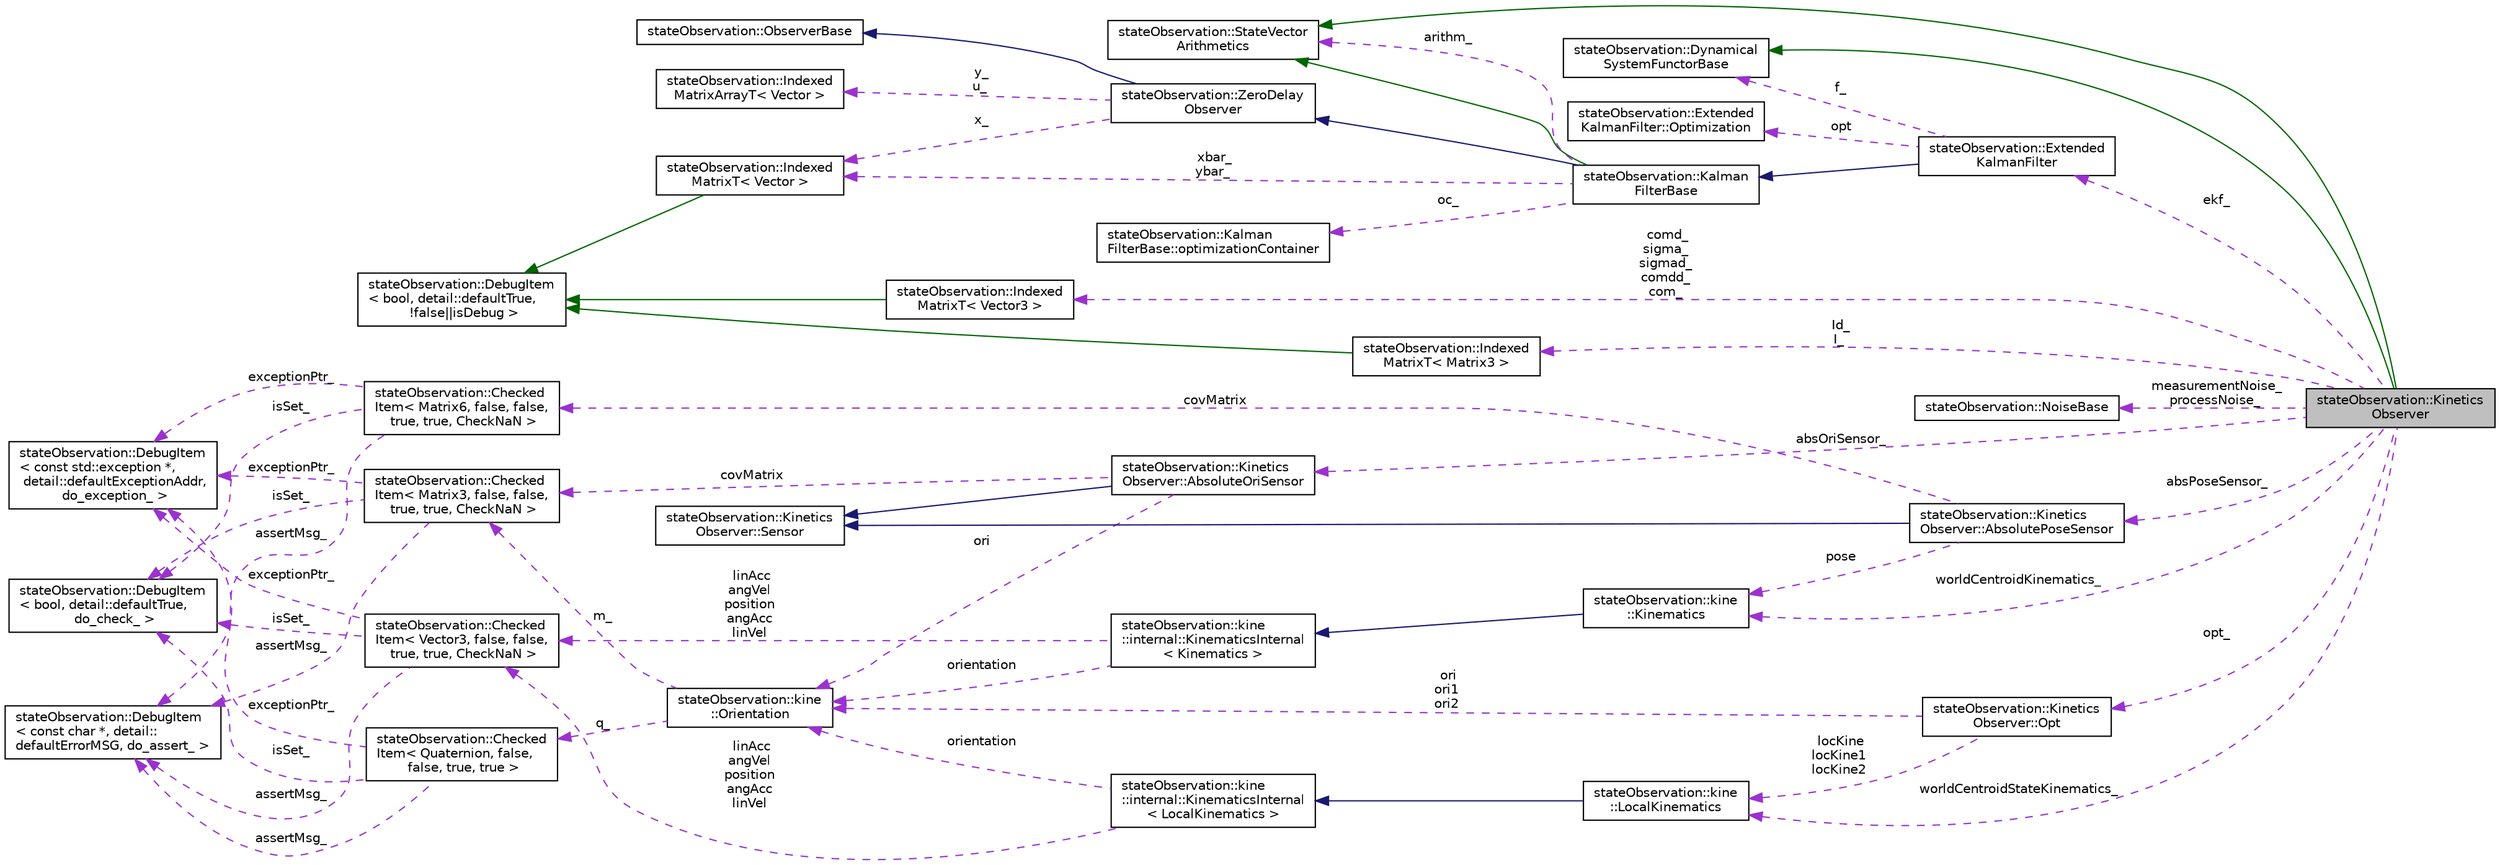 digraph "stateObservation::KineticsObserver"
{
 // LATEX_PDF_SIZE
  edge [fontname="Helvetica",fontsize="10",labelfontname="Helvetica",labelfontsize="10"];
  node [fontname="Helvetica",fontsize="10",shape=record];
  rankdir="LR";
  Node1 [label="stateObservation::Kinetics\lObserver",height=0.2,width=0.4,color="black", fillcolor="grey75", style="filled", fontcolor="black",tooltip="This observer estimates the kinematics, the external forces, the bias on the gyrometers measurements,..."];
  Node2 -> Node1 [dir="back",color="darkgreen",fontsize="10",style="solid",fontname="Helvetica"];
  Node2 [label="stateObservation::Dynamical\lSystemFunctorBase",height=0.2,width=0.4,color="black", fillcolor="white", style="filled",URL="$classstateObservation_1_1DynamicalSystemFunctorBase.html",tooltip="This is the base class of any functor that describes the dynamics of the state and the measurement...."];
  Node3 -> Node1 [dir="back",color="darkgreen",fontsize="10",style="solid",fontname="Helvetica"];
  Node3 [label="stateObservation::StateVector\lArithmetics",height=0.2,width=0.4,color="black", fillcolor="white", style="filled",URL="$classstateObservation_1_1StateVectorArithmetics.html",tooltip="This class is used to customize the way the difference between measurements, the state update functio..."];
  Node4 -> Node1 [dir="back",color="darkorchid3",fontsize="10",style="dashed",label=" measurementNoise_\nprocessNoise_" ,fontname="Helvetica"];
  Node4 [label="stateObservation::NoiseBase",height=0.2,width=0.4,color="black", fillcolor="white", style="filled",URL="$classstateObservation_1_1NoiseBase.html",tooltip=" "];
  Node5 -> Node1 [dir="back",color="darkorchid3",fontsize="10",style="dashed",label=" worldCentroidKinematics_" ,fontname="Helvetica"];
  Node5 [label="stateObservation::kine\l::Kinematics",height=0.2,width=0.4,color="black", fillcolor="white", style="filled",URL="$structstateObservation_1_1kine_1_1Kinematics.html",tooltip="Class facilitating the manipulation of the kinematics of a frame within another and the associated op..."];
  Node6 -> Node5 [dir="back",color="midnightblue",fontsize="10",style="solid",fontname="Helvetica"];
  Node6 [label="stateObservation::kine\l::internal::KinematicsInternal\l\< Kinematics \>",height=0.2,width=0.4,color="black", fillcolor="white", style="filled",URL="$classstateObservation_1_1kine_1_1internal_1_1KinematicsInternal.html",tooltip=" "];
  Node7 -> Node6 [dir="back",color="darkorchid3",fontsize="10",style="dashed",label=" linAcc\nangVel\nposition\nangAcc\nlinVel" ,fontname="Helvetica"];
  Node7 [label="stateObservation::Checked\lItem\< Vector3, false, false,\l true, true, CheckNaN \>",height=0.2,width=0.4,color="black", fillcolor="white", style="filled",URL="$classstateObservation_1_1CheckedItem.html",tooltip=" "];
  Node8 -> Node7 [dir="back",color="darkorchid3",fontsize="10",style="dashed",label=" exceptionPtr_" ,fontname="Helvetica"];
  Node8 [label="stateObservation::DebugItem\l\< const std::exception *,\l detail::defaultExceptionAddr,\l do_exception_ \>",height=0.2,width=0.4,color="black", fillcolor="white", style="filled",URL="$classstateObservation_1_1DebugItem.html",tooltip=" "];
  Node9 -> Node7 [dir="back",color="darkorchid3",fontsize="10",style="dashed",label=" isSet_" ,fontname="Helvetica"];
  Node9 [label="stateObservation::DebugItem\l\< bool, detail::defaultTrue,\l do_check_ \>",height=0.2,width=0.4,color="black", fillcolor="white", style="filled",URL="$classstateObservation_1_1DebugItem.html",tooltip=" "];
  Node10 -> Node7 [dir="back",color="darkorchid3",fontsize="10",style="dashed",label=" assertMsg_" ,fontname="Helvetica"];
  Node10 [label="stateObservation::DebugItem\l\< const char *, detail::\ldefaultErrorMSG, do_assert_ \>",height=0.2,width=0.4,color="black", fillcolor="white", style="filled",URL="$classstateObservation_1_1DebugItem.html",tooltip=" "];
  Node11 -> Node6 [dir="back",color="darkorchid3",fontsize="10",style="dashed",label=" orientation" ,fontname="Helvetica"];
  Node11 [label="stateObservation::kine\l::Orientation",height=0.2,width=0.4,color="black", fillcolor="white", style="filled",URL="$classstateObservation_1_1kine_1_1Orientation.html",tooltip=" "];
  Node12 -> Node11 [dir="back",color="darkorchid3",fontsize="10",style="dashed",label=" m_" ,fontname="Helvetica"];
  Node12 [label="stateObservation::Checked\lItem\< Matrix3, false, false,\l true, true, CheckNaN \>",height=0.2,width=0.4,color="black", fillcolor="white", style="filled",URL="$classstateObservation_1_1CheckedItem.html",tooltip=" "];
  Node8 -> Node12 [dir="back",color="darkorchid3",fontsize="10",style="dashed",label=" exceptionPtr_" ,fontname="Helvetica"];
  Node9 -> Node12 [dir="back",color="darkorchid3",fontsize="10",style="dashed",label=" isSet_" ,fontname="Helvetica"];
  Node10 -> Node12 [dir="back",color="darkorchid3",fontsize="10",style="dashed",label=" assertMsg_" ,fontname="Helvetica"];
  Node13 -> Node11 [dir="back",color="darkorchid3",fontsize="10",style="dashed",label=" q_" ,fontname="Helvetica"];
  Node13 [label="stateObservation::Checked\lItem\< Quaternion, false,\l false, true, true \>",height=0.2,width=0.4,color="black", fillcolor="white", style="filled",URL="$classstateObservation_1_1CheckedItem.html",tooltip=" "];
  Node8 -> Node13 [dir="back",color="darkorchid3",fontsize="10",style="dashed",label=" exceptionPtr_" ,fontname="Helvetica"];
  Node9 -> Node13 [dir="back",color="darkorchid3",fontsize="10",style="dashed",label=" isSet_" ,fontname="Helvetica"];
  Node10 -> Node13 [dir="back",color="darkorchid3",fontsize="10",style="dashed",label=" assertMsg_" ,fontname="Helvetica"];
  Node14 -> Node1 [dir="back",color="darkorchid3",fontsize="10",style="dashed",label=" comd_\nsigma_\nsigmad_\ncomdd_\ncom_" ,fontname="Helvetica"];
  Node14 [label="stateObservation::Indexed\lMatrixT\< Vector3 \>",height=0.2,width=0.4,color="black", fillcolor="white", style="filled",URL="$classstateObservation_1_1IndexedMatrixT.html",tooltip=" "];
  Node15 -> Node14 [dir="back",color="darkgreen",fontsize="10",style="solid",fontname="Helvetica"];
  Node15 [label="stateObservation::DebugItem\l\< bool, detail::defaultTrue,\l !false\|\|isDebug \>",height=0.2,width=0.4,color="black", fillcolor="white", style="filled",URL="$classstateObservation_1_1DebugItem.html",tooltip=" "];
  Node16 -> Node1 [dir="back",color="darkorchid3",fontsize="10",style="dashed",label=" worldCentroidStateKinematics_" ,fontname="Helvetica"];
  Node16 [label="stateObservation::kine\l::LocalKinematics",height=0.2,width=0.4,color="black", fillcolor="white", style="filled",URL="$structstateObservation_1_1kine_1_1LocalKinematics.html",tooltip="Class facilitating the manipulation of the local kinematics of a frame within another and the associa..."];
  Node17 -> Node16 [dir="back",color="midnightblue",fontsize="10",style="solid",fontname="Helvetica"];
  Node17 [label="stateObservation::kine\l::internal::KinematicsInternal\l\< LocalKinematics \>",height=0.2,width=0.4,color="black", fillcolor="white", style="filled",URL="$classstateObservation_1_1kine_1_1internal_1_1KinematicsInternal.html",tooltip=" "];
  Node7 -> Node17 [dir="back",color="darkorchid3",fontsize="10",style="dashed",label=" linAcc\nangVel\nposition\nangAcc\nlinVel" ,fontname="Helvetica"];
  Node11 -> Node17 [dir="back",color="darkorchid3",fontsize="10",style="dashed",label=" orientation" ,fontname="Helvetica"];
  Node18 -> Node1 [dir="back",color="darkorchid3",fontsize="10",style="dashed",label=" opt_" ,fontname="Helvetica"];
  Node18 [label="stateObservation::Kinetics\lObserver::Opt",height=0.2,width=0.4,color="black", fillcolor="white", style="filled",URL="$structstateObservation_1_1KineticsObserver_1_1Opt.html",tooltip="a structure to optimize computations"];
  Node11 -> Node18 [dir="back",color="darkorchid3",fontsize="10",style="dashed",label=" ori\nori1\nori2" ,fontname="Helvetica"];
  Node16 -> Node18 [dir="back",color="darkorchid3",fontsize="10",style="dashed",label=" locKine\nlocKine1\nlocKine2" ,fontname="Helvetica"];
  Node19 -> Node1 [dir="back",color="darkorchid3",fontsize="10",style="dashed",label=" absPoseSensor_" ,fontname="Helvetica"];
  Node19 [label="stateObservation::Kinetics\lObserver::AbsolutePoseSensor",height=0.2,width=0.4,color="black", fillcolor="white", style="filled",URL="$structstateObservation_1_1KineticsObserver_1_1AbsolutePoseSensor.html",tooltip=" "];
  Node20 -> Node19 [dir="back",color="midnightblue",fontsize="10",style="solid",fontname="Helvetica"];
  Node20 [label="stateObservation::Kinetics\lObserver::Sensor",height=0.2,width=0.4,color="black", fillcolor="white", style="filled",URL="$structstateObservation_1_1KineticsObserver_1_1Sensor.html",tooltip=" "];
  Node5 -> Node19 [dir="back",color="darkorchid3",fontsize="10",style="dashed",label=" pose" ,fontname="Helvetica"];
  Node21 -> Node19 [dir="back",color="darkorchid3",fontsize="10",style="dashed",label=" covMatrix" ,fontname="Helvetica"];
  Node21 [label="stateObservation::Checked\lItem\< Matrix6, false, false,\l true, true, CheckNaN \>",height=0.2,width=0.4,color="black", fillcolor="white", style="filled",URL="$classstateObservation_1_1CheckedItem.html",tooltip=" "];
  Node8 -> Node21 [dir="back",color="darkorchid3",fontsize="10",style="dashed",label=" exceptionPtr_" ,fontname="Helvetica"];
  Node9 -> Node21 [dir="back",color="darkorchid3",fontsize="10",style="dashed",label=" isSet_" ,fontname="Helvetica"];
  Node10 -> Node21 [dir="back",color="darkorchid3",fontsize="10",style="dashed",label=" assertMsg_" ,fontname="Helvetica"];
  Node22 -> Node1 [dir="back",color="darkorchid3",fontsize="10",style="dashed",label=" Id_\nI_" ,fontname="Helvetica"];
  Node22 [label="stateObservation::Indexed\lMatrixT\< Matrix3 \>",height=0.2,width=0.4,color="black", fillcolor="white", style="filled",URL="$classstateObservation_1_1IndexedMatrixT.html",tooltip=" "];
  Node15 -> Node22 [dir="back",color="darkgreen",fontsize="10",style="solid",fontname="Helvetica"];
  Node23 -> Node1 [dir="back",color="darkorchid3",fontsize="10",style="dashed",label=" ekf_" ,fontname="Helvetica"];
  Node23 [label="stateObservation::Extended\lKalmanFilter",height=0.2,width=0.4,color="black", fillcolor="white", style="filled",URL="$classstateObservation_1_1ExtendedKalmanFilter.html",tooltip=" "];
  Node24 -> Node23 [dir="back",color="midnightblue",fontsize="10",style="solid",fontname="Helvetica"];
  Node24 [label="stateObservation::Kalman\lFilterBase",height=0.2,width=0.4,color="black", fillcolor="white", style="filled",URL="$classstateObservation_1_1KalmanFilterBase.html",tooltip="It mostly implements the equations of Kalman filtering It is suitablle by derivation to be used incas..."];
  Node25 -> Node24 [dir="back",color="midnightblue",fontsize="10",style="solid",fontname="Helvetica"];
  Node25 [label="stateObservation::ZeroDelay\lObserver",height=0.2,width=0.4,color="black", fillcolor="white", style="filled",URL="$classstateObservation_1_1ZeroDelayObserver.html",tooltip="Defines the base class of online zero delay observers. Zero delay observers are the classical state o..."];
  Node26 -> Node25 [dir="back",color="midnightblue",fontsize="10",style="solid",fontname="Helvetica"];
  Node26 [label="stateObservation::ObserverBase",height=0.2,width=0.4,color="black", fillcolor="white", style="filled",URL="$classstateObservation_1_1ObserverBase.html",tooltip="The base class for observers. The observer is destinated to any dynamical system with a vector state ..."];
  Node27 -> Node25 [dir="back",color="darkorchid3",fontsize="10",style="dashed",label=" y_\nu_" ,fontname="Helvetica"];
  Node27 [label="stateObservation::Indexed\lMatrixArrayT\< Vector \>",height=0.2,width=0.4,color="black", fillcolor="white", style="filled",URL="$classstateObservation_1_1IndexedMatrixArrayT.html",tooltip=" "];
  Node28 -> Node25 [dir="back",color="darkorchid3",fontsize="10",style="dashed",label=" x_" ,fontname="Helvetica"];
  Node28 [label="stateObservation::Indexed\lMatrixT\< Vector \>",height=0.2,width=0.4,color="black", fillcolor="white", style="filled",URL="$classstateObservation_1_1IndexedMatrixT.html",tooltip=" "];
  Node15 -> Node28 [dir="back",color="darkgreen",fontsize="10",style="solid",fontname="Helvetica"];
  Node3 -> Node24 [dir="back",color="darkgreen",fontsize="10",style="solid",fontname="Helvetica"];
  Node29 -> Node24 [dir="back",color="darkorchid3",fontsize="10",style="dashed",label=" oc_" ,fontname="Helvetica"];
  Node29 [label="stateObservation::Kalman\lFilterBase::optimizationContainer",height=0.2,width=0.4,color="black", fillcolor="white", style="filled",URL="$structstateObservation_1_1KalmanFilterBase_1_1optimizationContainer.html",tooltip=" "];
  Node3 -> Node24 [dir="back",color="darkorchid3",fontsize="10",style="dashed",label=" arithm_" ,fontname="Helvetica"];
  Node28 -> Node24 [dir="back",color="darkorchid3",fontsize="10",style="dashed",label=" xbar_\nybar_" ,fontname="Helvetica"];
  Node30 -> Node23 [dir="back",color="darkorchid3",fontsize="10",style="dashed",label=" opt" ,fontname="Helvetica"];
  Node30 [label="stateObservation::Extended\lKalmanFilter::Optimization",height=0.2,width=0.4,color="black", fillcolor="white", style="filled",URL="$structstateObservation_1_1ExtendedKalmanFilter_1_1Optimization.html",tooltip=" "];
  Node2 -> Node23 [dir="back",color="darkorchid3",fontsize="10",style="dashed",label=" f_" ,fontname="Helvetica"];
  Node31 -> Node1 [dir="back",color="darkorchid3",fontsize="10",style="dashed",label=" absOriSensor_" ,fontname="Helvetica"];
  Node31 [label="stateObservation::Kinetics\lObserver::AbsoluteOriSensor",height=0.2,width=0.4,color="black", fillcolor="white", style="filled",URL="$structstateObservation_1_1KineticsObserver_1_1AbsoluteOriSensor.html",tooltip=" "];
  Node20 -> Node31 [dir="back",color="midnightblue",fontsize="10",style="solid",fontname="Helvetica"];
  Node12 -> Node31 [dir="back",color="darkorchid3",fontsize="10",style="dashed",label=" covMatrix" ,fontname="Helvetica"];
  Node11 -> Node31 [dir="back",color="darkorchid3",fontsize="10",style="dashed",label=" ori" ,fontname="Helvetica"];
}
